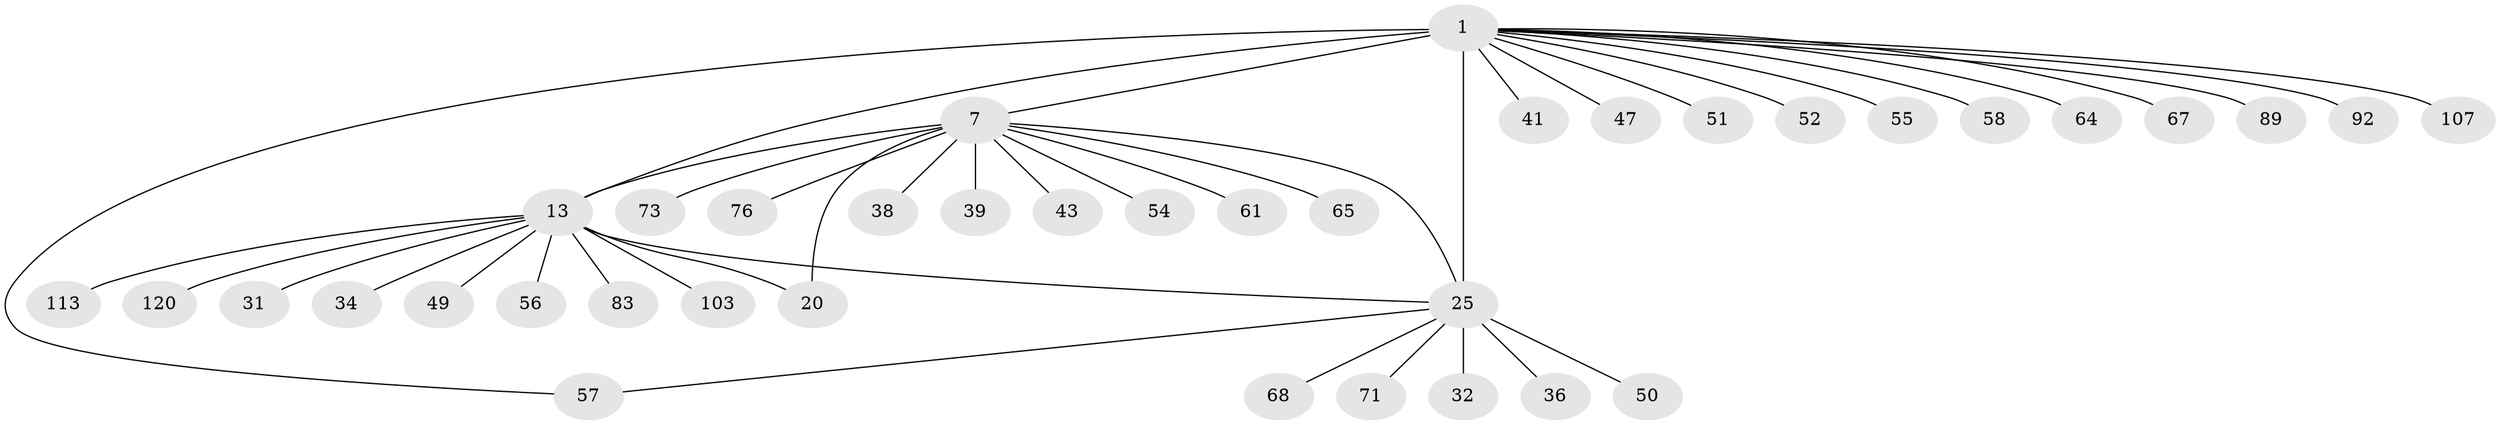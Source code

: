 // original degree distribution, {10: 0.016666666666666666, 6: 0.058333333333333334, 7: 0.05, 13: 0.008333333333333333, 8: 0.041666666666666664, 9: 0.05, 11: 0.008333333333333333, 12: 0.016666666666666666, 1: 0.5916666666666667, 2: 0.09166666666666666, 3: 0.058333333333333334, 4: 0.008333333333333333}
// Generated by graph-tools (version 1.1) at 2025/19/03/04/25 18:19:39]
// undirected, 38 vertices, 42 edges
graph export_dot {
graph [start="1"]
  node [color=gray90,style=filled];
  1 [super="+4+2+44+28+77+96+42+5"];
  7 [super="+10+45+11+8"];
  13 [super="+18+17+60+90+109+14"];
  20 [super="+117+119+33+69+21"];
  25 [super="+26+87+27"];
  31;
  32;
  34;
  36;
  38;
  39;
  41 [super="+63"];
  43;
  47;
  49;
  50;
  51;
  52;
  54 [super="+112"];
  55;
  56;
  57;
  58;
  61 [super="+111"];
  64;
  65;
  67 [super="+97+100"];
  68;
  71;
  73;
  76;
  83;
  89;
  92;
  103;
  107;
  113;
  120;
  1 -- 67;
  1 -- 41;
  1 -- 107;
  1 -- 13 [weight=3];
  1 -- 52;
  1 -- 89;
  1 -- 58;
  1 -- 57;
  1 -- 51;
  1 -- 55;
  1 -- 25 [weight=8];
  1 -- 47;
  1 -- 92;
  1 -- 7 [weight=3];
  1 -- 64;
  7 -- 65;
  7 -- 38;
  7 -- 54 [weight=2];
  7 -- 25 [weight=3];
  7 -- 61;
  7 -- 39;
  7 -- 13 [weight=6];
  7 -- 20 [weight=2];
  7 -- 73;
  7 -- 43;
  7 -- 76;
  13 -- 83;
  13 -- 120;
  13 -- 25 [weight=2];
  13 -- 31;
  13 -- 34;
  13 -- 103;
  13 -- 113;
  13 -- 49;
  13 -- 20 [weight=6];
  13 -- 56;
  25 -- 32;
  25 -- 68;
  25 -- 71;
  25 -- 57;
  25 -- 50;
  25 -- 36;
}
